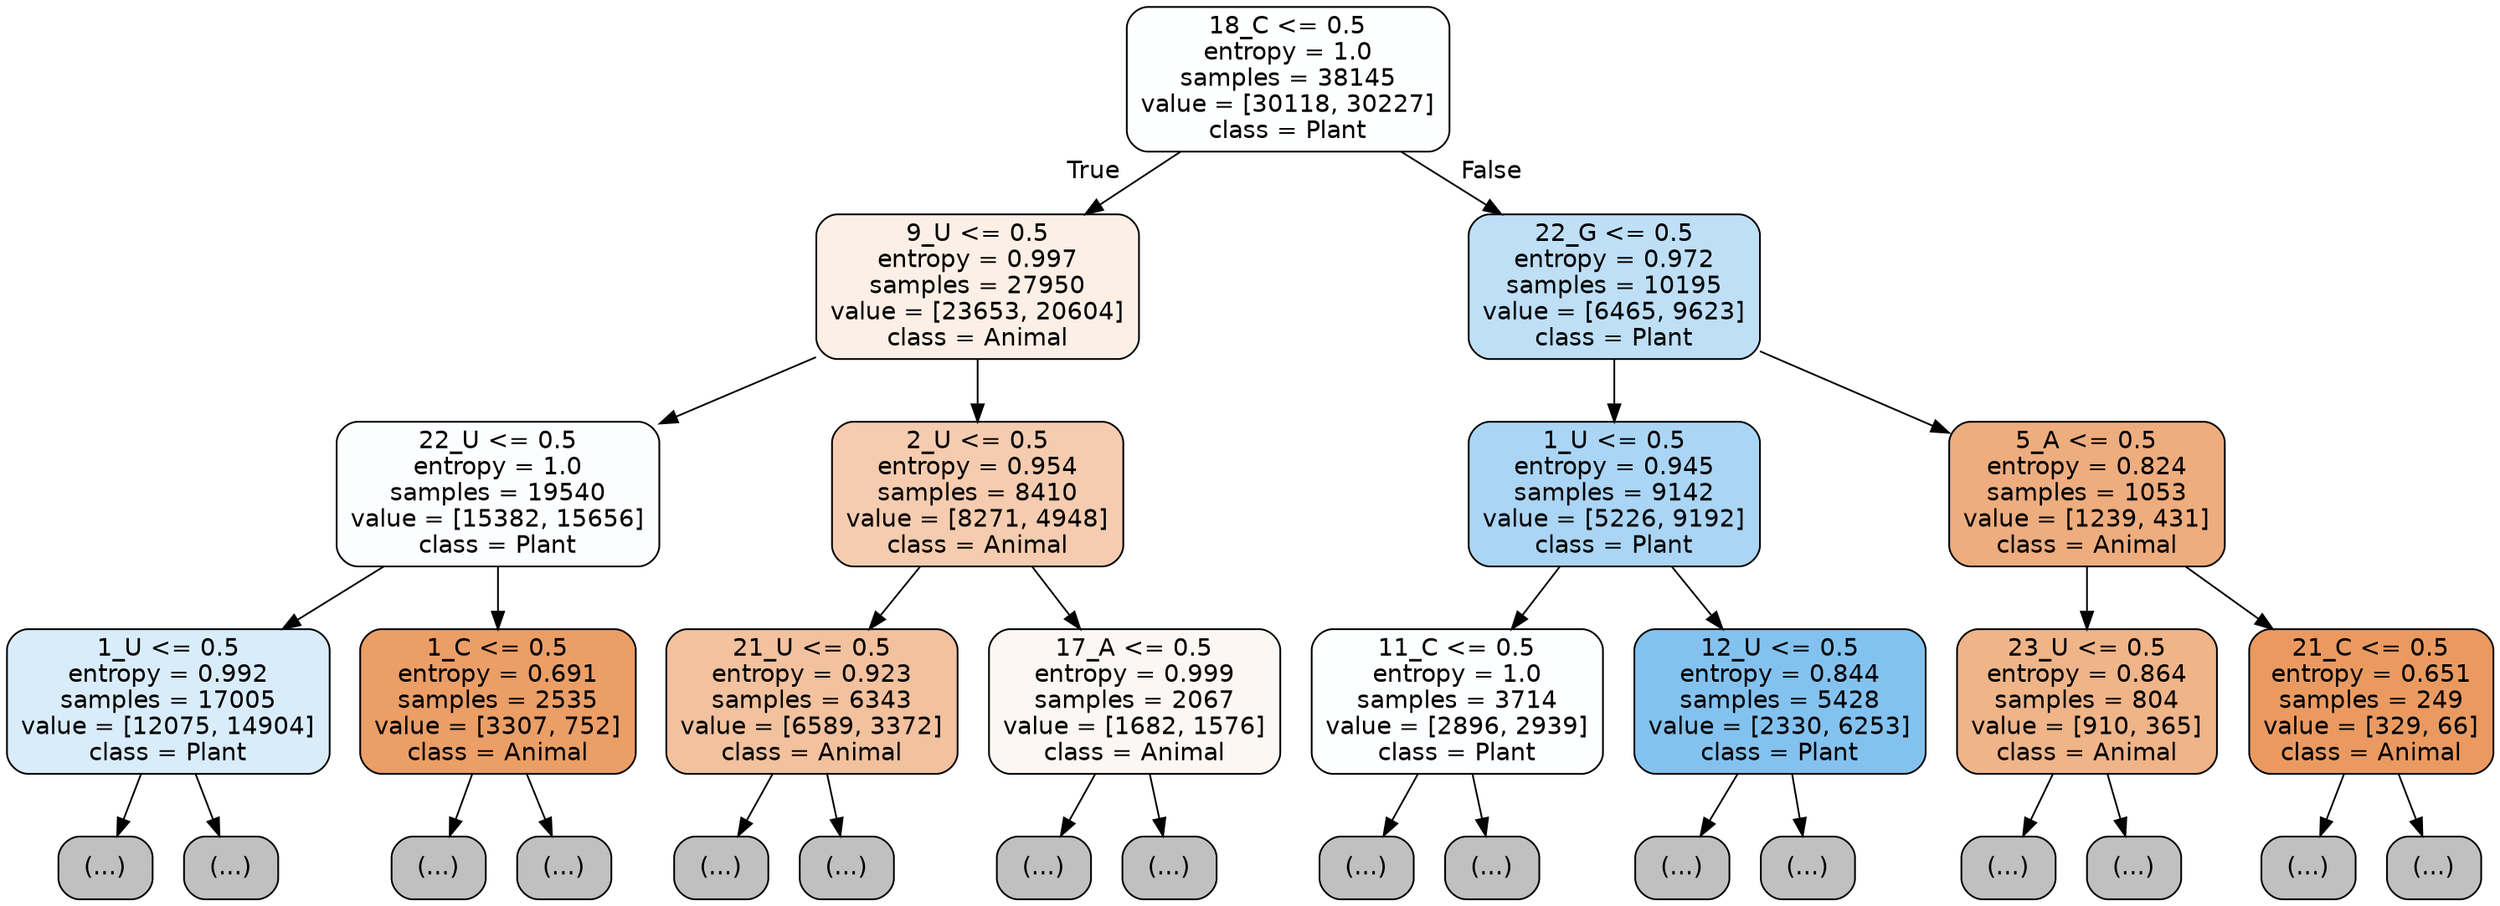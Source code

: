 digraph Tree {
node [shape=box, style="filled, rounded", color="black", fontname="helvetica"] ;
edge [fontname="helvetica"] ;
0 [label="18_C <= 0.5\nentropy = 1.0\nsamples = 38145\nvalue = [30118, 30227]\nclass = Plant", fillcolor="#feffff"] ;
1 [label="9_U <= 0.5\nentropy = 0.997\nsamples = 27950\nvalue = [23653, 20604]\nclass = Animal", fillcolor="#fcefe5"] ;
0 -> 1 [labeldistance=2.5, labelangle=45, headlabel="True"] ;
2 [label="22_U <= 0.5\nentropy = 1.0\nsamples = 19540\nvalue = [15382, 15656]\nclass = Plant", fillcolor="#fcfdff"] ;
1 -> 2 ;
3 [label="1_U <= 0.5\nentropy = 0.992\nsamples = 17005\nvalue = [12075, 14904]\nclass = Plant", fillcolor="#d9ecfa"] ;
2 -> 3 ;
4 [label="(...)", fillcolor="#C0C0C0"] ;
3 -> 4 ;
4729 [label="(...)", fillcolor="#C0C0C0"] ;
3 -> 4729 ;
8224 [label="1_C <= 0.5\nentropy = 0.691\nsamples = 2535\nvalue = [3307, 752]\nclass = Animal", fillcolor="#eb9e66"] ;
2 -> 8224 ;
8225 [label="(...)", fillcolor="#C0C0C0"] ;
8224 -> 8225 ;
9144 [label="(...)", fillcolor="#C0C0C0"] ;
8224 -> 9144 ;
9335 [label="2_U <= 0.5\nentropy = 0.954\nsamples = 8410\nvalue = [8271, 4948]\nclass = Animal", fillcolor="#f5ccaf"] ;
1 -> 9335 ;
9336 [label="21_U <= 0.5\nentropy = 0.923\nsamples = 6343\nvalue = [6589, 3372]\nclass = Animal", fillcolor="#f2c19e"] ;
9335 -> 9336 ;
9337 [label="(...)", fillcolor="#C0C0C0"] ;
9336 -> 9337 ;
11482 [label="(...)", fillcolor="#C0C0C0"] ;
9336 -> 11482 ;
12127 [label="17_A <= 0.5\nentropy = 0.999\nsamples = 2067\nvalue = [1682, 1576]\nclass = Animal", fillcolor="#fdf7f3"] ;
9335 -> 12127 ;
12128 [label="(...)", fillcolor="#C0C0C0"] ;
12127 -> 12128 ;
12899 [label="(...)", fillcolor="#C0C0C0"] ;
12127 -> 12899 ;
13112 [label="22_G <= 0.5\nentropy = 0.972\nsamples = 10195\nvalue = [6465, 9623]\nclass = Plant", fillcolor="#bedff6"] ;
0 -> 13112 [labeldistance=2.5, labelangle=-45, headlabel="False"] ;
13113 [label="1_U <= 0.5\nentropy = 0.945\nsamples = 9142\nvalue = [5226, 9192]\nclass = Plant", fillcolor="#aad5f4"] ;
13112 -> 13113 ;
13114 [label="11_C <= 0.5\nentropy = 1.0\nsamples = 3714\nvalue = [2896, 2939]\nclass = Plant", fillcolor="#fcfeff"] ;
13113 -> 13114 ;
13115 [label="(...)", fillcolor="#C0C0C0"] ;
13114 -> 13115 ;
14630 [label="(...)", fillcolor="#C0C0C0"] ;
13114 -> 14630 ;
15039 [label="12_U <= 0.5\nentropy = 0.844\nsamples = 5428\nvalue = [2330, 6253]\nclass = Plant", fillcolor="#83c2ef"] ;
13113 -> 15039 ;
15040 [label="(...)", fillcolor="#C0C0C0"] ;
15039 -> 15040 ;
16081 [label="(...)", fillcolor="#C0C0C0"] ;
15039 -> 16081 ;
16516 [label="5_A <= 0.5\nentropy = 0.824\nsamples = 1053\nvalue = [1239, 431]\nclass = Animal", fillcolor="#eead7e"] ;
13112 -> 16516 ;
16517 [label="23_U <= 0.5\nentropy = 0.864\nsamples = 804\nvalue = [910, 365]\nclass = Animal", fillcolor="#efb488"] ;
16516 -> 16517 ;
16518 [label="(...)", fillcolor="#C0C0C0"] ;
16517 -> 16518 ;
16821 [label="(...)", fillcolor="#C0C0C0"] ;
16517 -> 16821 ;
16852 [label="21_C <= 0.5\nentropy = 0.651\nsamples = 249\nvalue = [329, 66]\nclass = Animal", fillcolor="#ea9a61"] ;
16516 -> 16852 ;
16853 [label="(...)", fillcolor="#C0C0C0"] ;
16852 -> 16853 ;
16932 [label="(...)", fillcolor="#C0C0C0"] ;
16852 -> 16932 ;
}